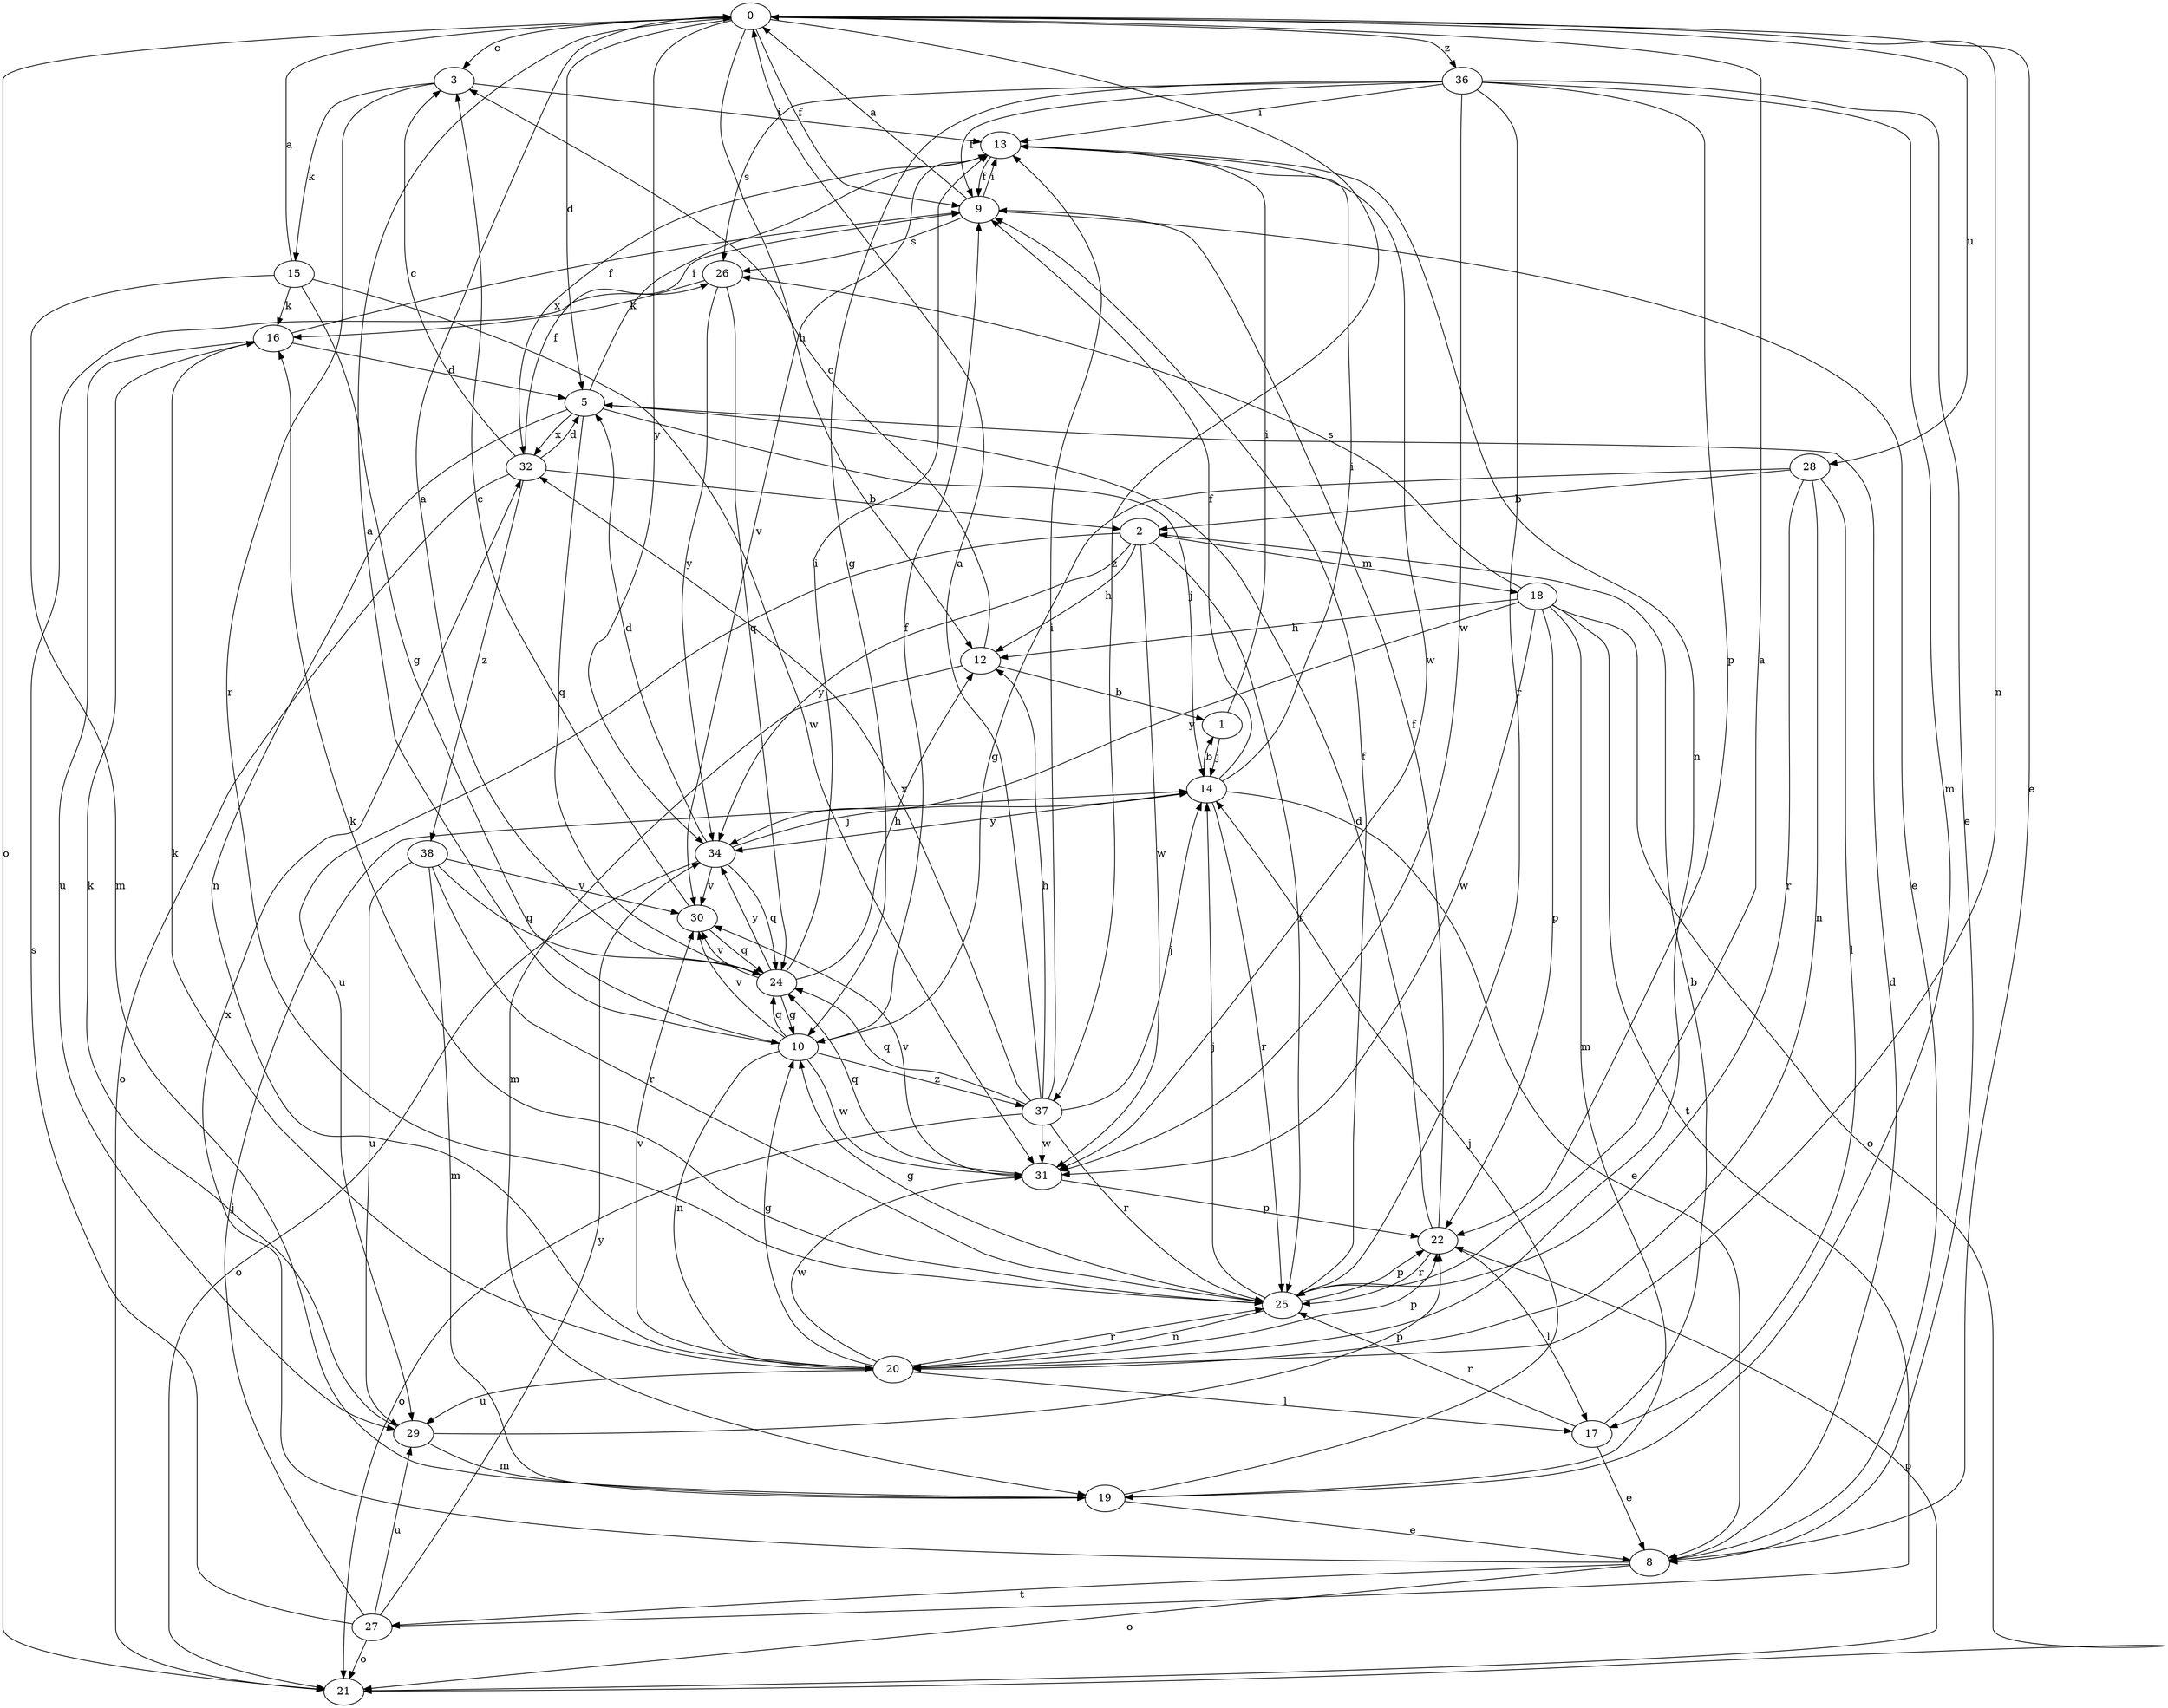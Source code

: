 strict digraph  {
0;
1;
2;
3;
5;
8;
9;
10;
12;
13;
14;
15;
16;
17;
18;
19;
20;
21;
22;
24;
25;
26;
27;
28;
29;
30;
31;
32;
34;
36;
37;
38;
0 -> 3  [label=c];
0 -> 5  [label=d];
0 -> 8  [label=e];
0 -> 9  [label=f];
0 -> 12  [label=h];
0 -> 20  [label=n];
0 -> 21  [label=o];
0 -> 28  [label=u];
0 -> 34  [label=y];
0 -> 36  [label=z];
0 -> 37  [label=z];
1 -> 13  [label=i];
1 -> 14  [label=j];
2 -> 12  [label=h];
2 -> 18  [label=m];
2 -> 25  [label=r];
2 -> 29  [label=u];
2 -> 31  [label=w];
2 -> 34  [label=y];
3 -> 13  [label=i];
3 -> 15  [label=k];
3 -> 25  [label=r];
5 -> 13  [label=i];
5 -> 14  [label=j];
5 -> 20  [label=n];
5 -> 24  [label=q];
5 -> 32  [label=x];
8 -> 5  [label=d];
8 -> 21  [label=o];
8 -> 27  [label=t];
8 -> 32  [label=x];
9 -> 0  [label=a];
9 -> 8  [label=e];
9 -> 13  [label=i];
9 -> 26  [label=s];
10 -> 0  [label=a];
10 -> 9  [label=f];
10 -> 20  [label=n];
10 -> 24  [label=q];
10 -> 30  [label=v];
10 -> 31  [label=w];
10 -> 37  [label=z];
12 -> 1  [label=b];
12 -> 3  [label=c];
12 -> 19  [label=m];
13 -> 9  [label=f];
13 -> 20  [label=n];
13 -> 30  [label=v];
13 -> 31  [label=w];
13 -> 32  [label=x];
14 -> 1  [label=b];
14 -> 8  [label=e];
14 -> 9  [label=f];
14 -> 13  [label=i];
14 -> 25  [label=r];
14 -> 34  [label=y];
15 -> 0  [label=a];
15 -> 10  [label=g];
15 -> 16  [label=k];
15 -> 19  [label=m];
15 -> 31  [label=w];
16 -> 5  [label=d];
16 -> 9  [label=f];
16 -> 29  [label=u];
17 -> 2  [label=b];
17 -> 8  [label=e];
17 -> 25  [label=r];
18 -> 12  [label=h];
18 -> 19  [label=m];
18 -> 21  [label=o];
18 -> 22  [label=p];
18 -> 26  [label=s];
18 -> 27  [label=t];
18 -> 31  [label=w];
18 -> 34  [label=y];
19 -> 8  [label=e];
19 -> 14  [label=j];
20 -> 10  [label=g];
20 -> 16  [label=k];
20 -> 17  [label=l];
20 -> 22  [label=p];
20 -> 25  [label=r];
20 -> 29  [label=u];
20 -> 30  [label=v];
20 -> 31  [label=w];
21 -> 22  [label=p];
22 -> 5  [label=d];
22 -> 9  [label=f];
22 -> 17  [label=l];
22 -> 25  [label=r];
24 -> 0  [label=a];
24 -> 10  [label=g];
24 -> 12  [label=h];
24 -> 13  [label=i];
24 -> 30  [label=v];
24 -> 34  [label=y];
25 -> 0  [label=a];
25 -> 9  [label=f];
25 -> 10  [label=g];
25 -> 14  [label=j];
25 -> 16  [label=k];
25 -> 20  [label=n];
25 -> 22  [label=p];
26 -> 16  [label=k];
26 -> 24  [label=q];
26 -> 34  [label=y];
27 -> 14  [label=j];
27 -> 21  [label=o];
27 -> 26  [label=s];
27 -> 29  [label=u];
27 -> 34  [label=y];
28 -> 2  [label=b];
28 -> 10  [label=g];
28 -> 17  [label=l];
28 -> 20  [label=n];
28 -> 25  [label=r];
29 -> 16  [label=k];
29 -> 19  [label=m];
29 -> 22  [label=p];
30 -> 3  [label=c];
30 -> 24  [label=q];
31 -> 22  [label=p];
31 -> 24  [label=q];
31 -> 30  [label=v];
32 -> 2  [label=b];
32 -> 3  [label=c];
32 -> 5  [label=d];
32 -> 9  [label=f];
32 -> 21  [label=o];
32 -> 38  [label=z];
34 -> 5  [label=d];
34 -> 14  [label=j];
34 -> 21  [label=o];
34 -> 24  [label=q];
34 -> 30  [label=v];
36 -> 8  [label=e];
36 -> 9  [label=f];
36 -> 10  [label=g];
36 -> 13  [label=i];
36 -> 19  [label=m];
36 -> 22  [label=p];
36 -> 25  [label=r];
36 -> 26  [label=s];
36 -> 31  [label=w];
37 -> 0  [label=a];
37 -> 12  [label=h];
37 -> 13  [label=i];
37 -> 14  [label=j];
37 -> 21  [label=o];
37 -> 24  [label=q];
37 -> 25  [label=r];
37 -> 31  [label=w];
37 -> 32  [label=x];
38 -> 19  [label=m];
38 -> 24  [label=q];
38 -> 25  [label=r];
38 -> 29  [label=u];
38 -> 30  [label=v];
}
